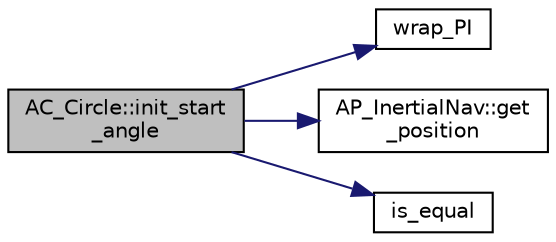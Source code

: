 digraph "AC_Circle::init_start_angle"
{
 // INTERACTIVE_SVG=YES
  edge [fontname="Helvetica",fontsize="10",labelfontname="Helvetica",labelfontsize="10"];
  node [fontname="Helvetica",fontsize="10",shape=record];
  rankdir="LR";
  Node1 [label="AC_Circle::init_start\l_angle",height=0.2,width=0.4,color="black", fillcolor="grey75", style="filled", fontcolor="black"];
  Node1 -> Node2 [color="midnightblue",fontsize="10",style="solid",fontname="Helvetica"];
  Node2 [label="wrap_PI",height=0.2,width=0.4,color="black", fillcolor="white", style="filled",URL="$AP__Math_8h.html#ada62278a4b460237f914e1c6a5355e55"];
  Node1 -> Node3 [color="midnightblue",fontsize="10",style="solid",fontname="Helvetica"];
  Node3 [label="AP_InertialNav::get\l_position",height=0.2,width=0.4,color="black", fillcolor="white", style="filled",URL="$classAP__InertialNav.html#a0661273d158219186a7a152157138a1c"];
  Node1 -> Node4 [color="midnightblue",fontsize="10",style="solid",fontname="Helvetica"];
  Node4 [label="is_equal",height=0.2,width=0.4,color="black", fillcolor="white", style="filled",URL="$AP__Math_8h.html#acedd05d9f5ab6f2878991cc684e17c18"];
}
